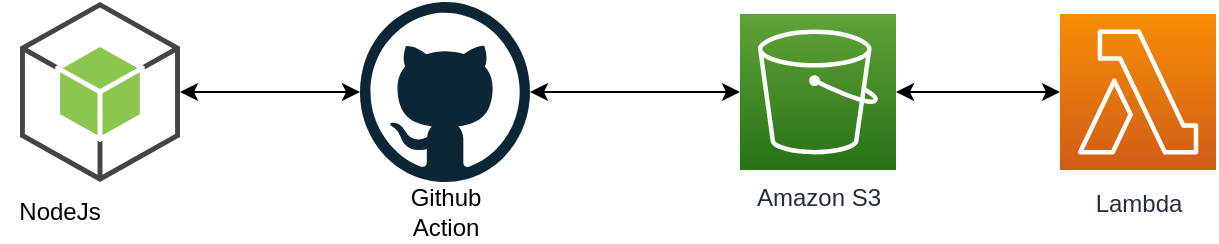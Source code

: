 <mxfile version="20.3.2" type="github">
  <diagram id="Ht1M8jgEwFfnCIfOTk4-" name="Page-1">
    <mxGraphModel dx="981" dy="488" grid="1" gridSize="10" guides="1" tooltips="1" connect="1" arrows="1" fold="1" page="1" pageScale="1" pageWidth="1169" pageHeight="827" math="0" shadow="0">
      <root>
        <mxCell id="0" />
        <mxCell id="1" parent="0" />
        <mxCell id="UEzPUAAOIrF-is8g5C7q-113" value="Lambda" style="outlineConnect=0;fontColor=#232F3E;gradientColor=#F78E04;gradientDirection=north;fillColor=#D05C17;strokeColor=#ffffff;dashed=0;verticalLabelPosition=bottom;verticalAlign=top;align=center;html=1;fontSize=12;fontStyle=0;aspect=fixed;shape=mxgraph.aws4.resourceIcon;resIcon=mxgraph.aws4.lambda;labelBackgroundColor=#ffffff;spacingTop=3;" parent="1" vertex="1">
          <mxGeometry x="660" y="116" width="78" height="78" as="geometry" />
        </mxCell>
        <mxCell id="ghorGCJtlhSaqX6tKL0D-6" value="" style="edgeStyle=orthogonalEdgeStyle;rounded=0;orthogonalLoop=1;jettySize=auto;html=1;strokeColor=default;startArrow=classic;startFill=1;" edge="1" parent="1" source="UEzPUAAOIrF-is8g5C7q-116" target="UEzPUAAOIrF-is8g5C7q-113">
          <mxGeometry relative="1" as="geometry" />
        </mxCell>
        <mxCell id="UEzPUAAOIrF-is8g5C7q-116" value="Amazon S3" style="outlineConnect=0;fontColor=#232F3E;gradientColor=#60A337;gradientDirection=north;fillColor=#277116;strokeColor=#ffffff;dashed=0;verticalLabelPosition=bottom;verticalAlign=top;align=center;html=1;fontSize=12;fontStyle=0;aspect=fixed;shape=mxgraph.aws4.resourceIcon;resIcon=mxgraph.aws4.s3;labelBackgroundColor=#ffffff;" parent="1" vertex="1">
          <mxGeometry x="500.0" y="116" width="78" height="78" as="geometry" />
        </mxCell>
        <mxCell id="ghorGCJtlhSaqX6tKL0D-5" style="edgeStyle=orthogonalEdgeStyle;rounded=0;orthogonalLoop=1;jettySize=auto;html=1;strokeColor=default;startArrow=classic;startFill=1;" edge="1" parent="1" source="ghorGCJtlhSaqX6tKL0D-1">
          <mxGeometry relative="1" as="geometry">
            <mxPoint x="500" y="155" as="targetPoint" />
          </mxGeometry>
        </mxCell>
        <mxCell id="ghorGCJtlhSaqX6tKL0D-1" value="" style="dashed=0;outlineConnect=0;html=1;align=center;labelPosition=center;verticalLabelPosition=bottom;verticalAlign=top;shape=mxgraph.weblogos.github" vertex="1" parent="1">
          <mxGeometry x="310" y="110" width="85" height="90" as="geometry" />
        </mxCell>
        <mxCell id="ghorGCJtlhSaqX6tKL0D-4" style="edgeStyle=orthogonalEdgeStyle;orthogonalLoop=1;jettySize=auto;html=1;exitX=1;exitY=0.5;exitDx=0;exitDy=0;exitPerimeter=0;rounded=0;strokeColor=default;startArrow=classic;startFill=1;" edge="1" parent="1" source="ghorGCJtlhSaqX6tKL0D-2" target="ghorGCJtlhSaqX6tKL0D-1">
          <mxGeometry relative="1" as="geometry">
            <Array as="points">
              <mxPoint x="220" y="155" />
              <mxPoint x="220" y="155" />
            </Array>
          </mxGeometry>
        </mxCell>
        <mxCell id="ghorGCJtlhSaqX6tKL0D-2" value="" style="outlineConnect=0;dashed=0;verticalLabelPosition=bottom;verticalAlign=top;align=center;html=1;shape=mxgraph.aws3.android;fillColor=#8CC64F;gradientColor=none;" vertex="1" parent="1">
          <mxGeometry x="140" y="110" width="80" height="90" as="geometry" />
        </mxCell>
        <mxCell id="ghorGCJtlhSaqX6tKL0D-7" value="NodeJs" style="text;html=1;strokeColor=none;fillColor=none;align=center;verticalAlign=middle;whiteSpace=wrap;rounded=0;" vertex="1" parent="1">
          <mxGeometry x="130" y="200" width="60" height="30" as="geometry" />
        </mxCell>
        <mxCell id="ghorGCJtlhSaqX6tKL0D-8" value="Github Action" style="text;html=1;strokeColor=none;fillColor=none;align=center;verticalAlign=middle;whiteSpace=wrap;rounded=0;" vertex="1" parent="1">
          <mxGeometry x="322.5" y="200" width="60" height="30" as="geometry" />
        </mxCell>
      </root>
    </mxGraphModel>
  </diagram>
</mxfile>
